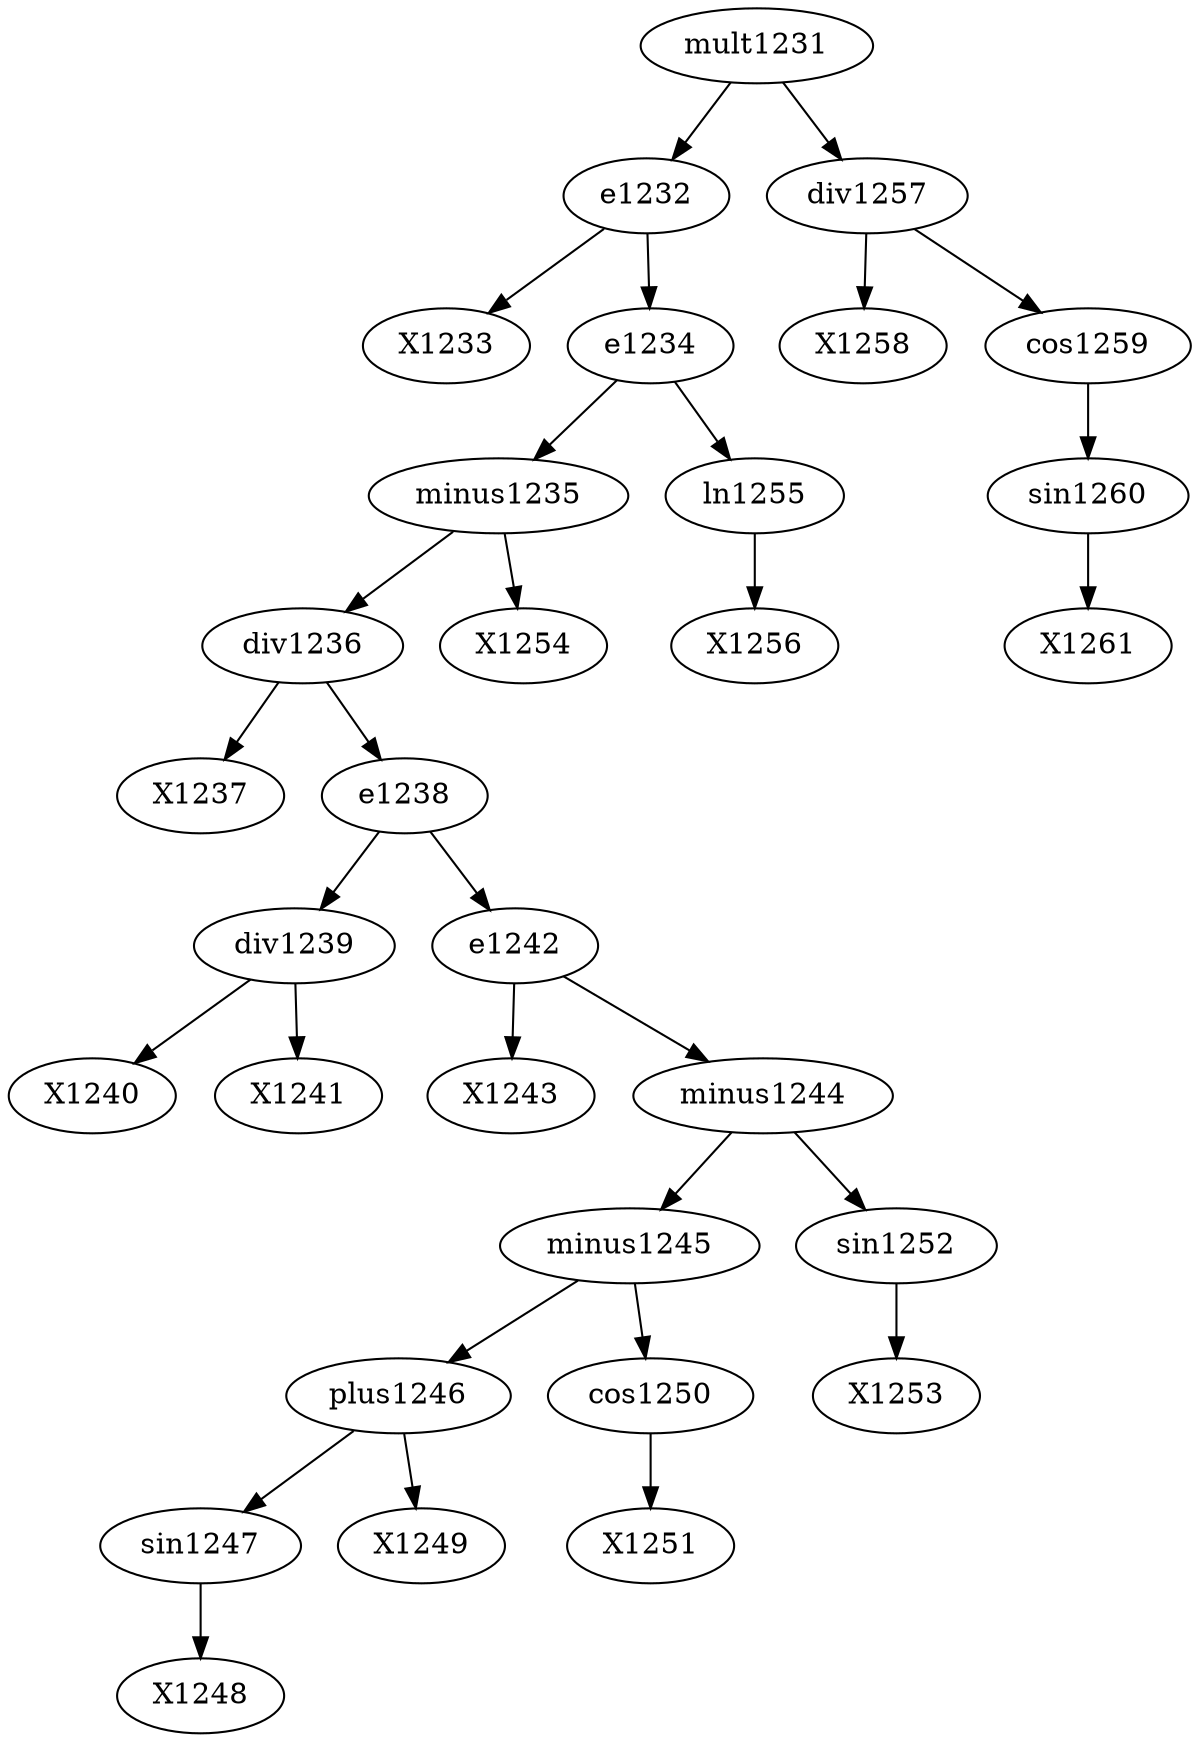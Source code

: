 digraph T {
	e1232 -> X1233
	div1236 -> X1237
	div1239 -> X1240
	div1239 -> X1241
	e1238 -> div1239
	e1242 -> X1243
	sin1247 -> X1248
	plus1246 -> sin1247
	plus1246 -> X1249
	minus1245 -> plus1246
	cos1250 -> X1251
	minus1245 -> cos1250
	minus1244 -> minus1245
	sin1252 -> X1253
	minus1244 -> sin1252
	e1242 -> minus1244
	e1238 -> e1242
	div1236 -> e1238
	minus1235 -> div1236
	minus1235 -> X1254
	e1234 -> minus1235
	ln1255 -> X1256
	e1234 -> ln1255
	e1232 -> e1234
	mult1231 -> e1232
	div1257 -> X1258
	sin1260 -> X1261
	cos1259 -> sin1260
	div1257 -> cos1259
	mult1231 -> div1257
}
